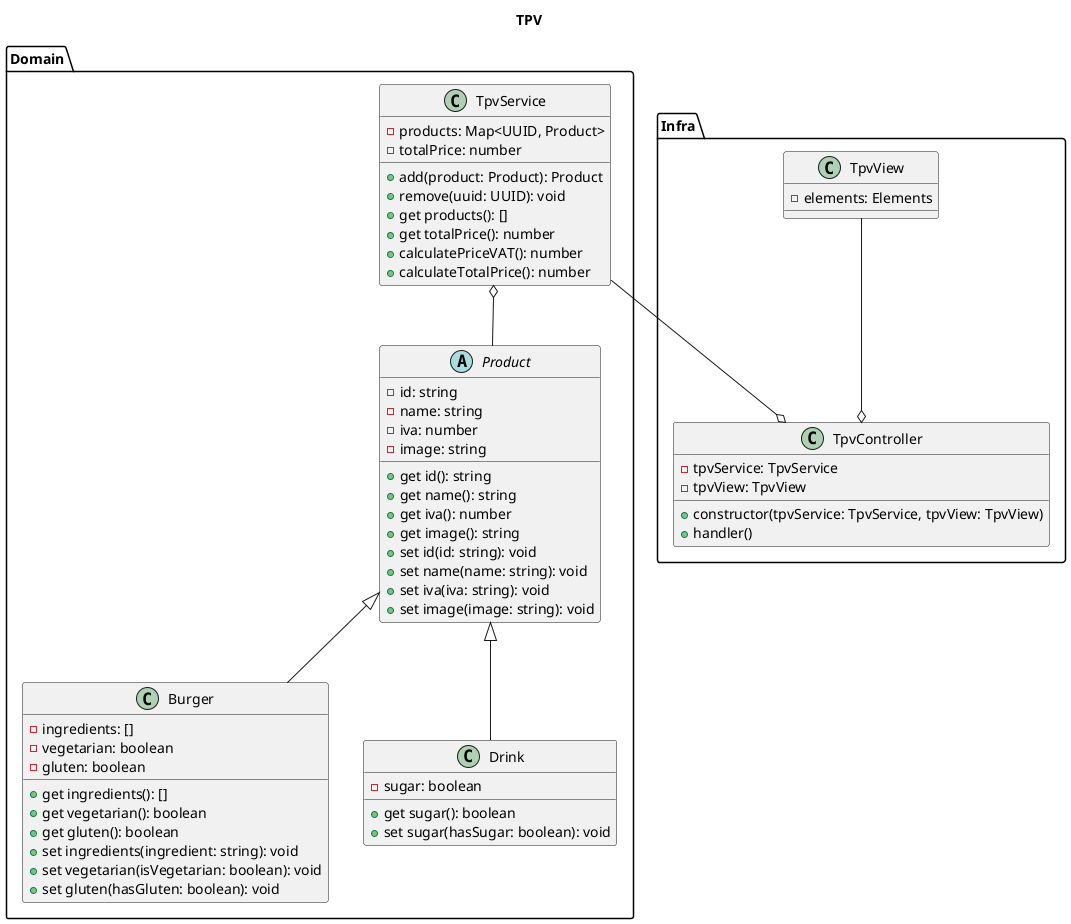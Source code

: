 @startuml TPV
title TPV

package Domain {
    Abstract class Product {
        - id: string
        - name: string
        - iva: number
        - image: string

        + get id(): string
        + get name(): string
        + get iva(): number
        + get image(): string
        + set id(id: string): void
        + set name(name: string): void
        + set iva(iva: string): void
        + set image(image: string): void
    }

    class Burger {
        - ingredients: []
        - vegetarian: boolean
        - gluten: boolean

        + get ingredients(): []
        + get vegetarian(): boolean
        + get gluten(): boolean
        + set ingredients(ingredient: string): void
        + set vegetarian(isVegetarian: boolean): void
        + set gluten(hasGluten: boolean): void
    }

    class Drink {
        - sugar: boolean

        + get sugar(): boolean
        + set sugar(hasSugar: boolean): void
    }

    class TpvService {
        - products: Map<UUID, Product>
        - totalPrice: number

        + add(product: Product): Product
        + remove(uuid: UUID): void
        + get products(): []
        + get totalPrice(): number
        + calculatePriceVAT(): number
        + calculateTotalPrice(): number
    }

    TpvService o-- Product
    Product <|-- Burger
    Product <|-- Drink
}

package Infra {
    class TpvController {
        - tpvService: TpvService
        - tpvView: TpvView

        + constructor(tpvService: TpvService, tpvView: TpvView)
        + handler()
    }

    class TpvView{
        - elements: Elements
    }

    TpvService --o TpvController
    TpvView --o TpvController
}

@enduml